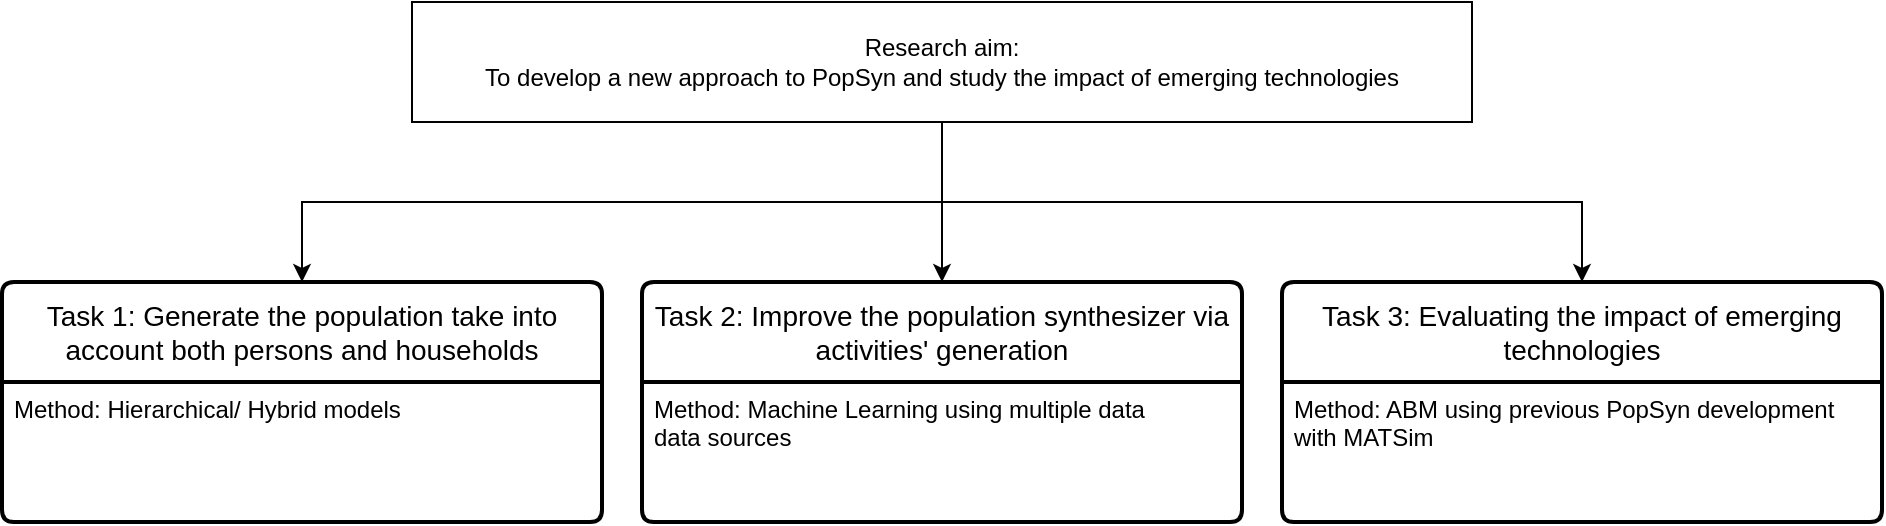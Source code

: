 <mxfile version="21.0.2" type="github">
  <diagram name="Page-1" id="MM2R8qyrStGVsI6Oqeew">
    <mxGraphModel dx="1796" dy="593" grid="1" gridSize="10" guides="1" tooltips="1" connect="1" arrows="1" fold="1" page="1" pageScale="1" pageWidth="827" pageHeight="1169" math="0" shadow="0">
      <root>
        <mxCell id="0" />
        <mxCell id="1" parent="0" />
        <mxCell id="1y8b1ZVUHF6cR52BnwD--20" style="edgeStyle=orthogonalEdgeStyle;rounded=0;orthogonalLoop=1;jettySize=auto;html=1;entryX=0.5;entryY=0;entryDx=0;entryDy=0;" parent="1" source="1y8b1ZVUHF6cR52BnwD--1" target="1y8b1ZVUHF6cR52BnwD--10" edge="1">
          <mxGeometry relative="1" as="geometry" />
        </mxCell>
        <mxCell id="1y8b1ZVUHF6cR52BnwD--21" style="edgeStyle=orthogonalEdgeStyle;rounded=0;orthogonalLoop=1;jettySize=auto;html=1;entryX=0.5;entryY=0;entryDx=0;entryDy=0;" parent="1" source="1y8b1ZVUHF6cR52BnwD--1" target="1y8b1ZVUHF6cR52BnwD--12" edge="1">
          <mxGeometry relative="1" as="geometry" />
        </mxCell>
        <mxCell id="1y8b1ZVUHF6cR52BnwD--22" style="edgeStyle=orthogonalEdgeStyle;rounded=0;orthogonalLoop=1;jettySize=auto;html=1;entryX=0.5;entryY=0;entryDx=0;entryDy=0;" parent="1" source="1y8b1ZVUHF6cR52BnwD--1" target="1y8b1ZVUHF6cR52BnwD--15" edge="1">
          <mxGeometry relative="1" as="geometry" />
        </mxCell>
        <mxCell id="1y8b1ZVUHF6cR52BnwD--1" value="Research aim:&lt;br&gt;To develop a new approach to PopSyn and study the impact of emerging technologies" style="rounded=0;whiteSpace=wrap;html=1;" parent="1" vertex="1">
          <mxGeometry x="125" y="150" width="530" height="60" as="geometry" />
        </mxCell>
        <mxCell id="1y8b1ZVUHF6cR52BnwD--10" value="Task 1: Generate the population take into account both persons and households" style="swimlane;childLayout=stackLayout;horizontal=1;startSize=50;horizontalStack=0;rounded=1;fontSize=14;fontStyle=0;strokeWidth=2;resizeParent=0;resizeLast=1;shadow=0;dashed=0;align=center;arcSize=4;whiteSpace=wrap;html=1;" parent="1" vertex="1">
          <mxGeometry x="-80" y="290" width="300" height="120" as="geometry" />
        </mxCell>
        <mxCell id="1y8b1ZVUHF6cR52BnwD--11" value="Method: Hierarchical/ Hybrid models" style="align=left;strokeColor=none;fillColor=none;spacingLeft=4;fontSize=12;verticalAlign=top;resizable=0;rotatable=0;part=1;html=1;" parent="1y8b1ZVUHF6cR52BnwD--10" vertex="1">
          <mxGeometry y="50" width="300" height="70" as="geometry" />
        </mxCell>
        <mxCell id="1y8b1ZVUHF6cR52BnwD--12" value="Task 2: Improve the population synthesizer via activities&#39; generation" style="swimlane;childLayout=stackLayout;horizontal=1;startSize=50;horizontalStack=0;rounded=1;fontSize=14;fontStyle=0;strokeWidth=2;resizeParent=0;resizeLast=1;shadow=0;dashed=0;align=center;arcSize=4;whiteSpace=wrap;html=1;" parent="1" vertex="1">
          <mxGeometry x="240" y="290" width="300" height="120" as="geometry" />
        </mxCell>
        <mxCell id="1y8b1ZVUHF6cR52BnwD--13" value="Method: Machine Learning using multiple data&lt;br&gt;data sources" style="align=left;strokeColor=none;fillColor=none;spacingLeft=4;fontSize=12;verticalAlign=top;resizable=0;rotatable=0;part=1;html=1;" parent="1y8b1ZVUHF6cR52BnwD--12" vertex="1">
          <mxGeometry y="50" width="300" height="70" as="geometry" />
        </mxCell>
        <mxCell id="1y8b1ZVUHF6cR52BnwD--15" value="Task 3: Evaluating the impact of emerging technologies" style="swimlane;childLayout=stackLayout;horizontal=1;startSize=50;horizontalStack=0;rounded=1;fontSize=14;fontStyle=0;strokeWidth=2;resizeParent=0;resizeLast=1;shadow=0;dashed=0;align=center;arcSize=4;whiteSpace=wrap;html=1;" parent="1" vertex="1">
          <mxGeometry x="560" y="290" width="300" height="120" as="geometry" />
        </mxCell>
        <mxCell id="1y8b1ZVUHF6cR52BnwD--16" value="Method: ABM using previous PopSyn development&lt;br&gt;with MATSim&amp;nbsp;&amp;nbsp;" style="align=left;strokeColor=none;fillColor=none;spacingLeft=4;fontSize=12;verticalAlign=top;resizable=0;rotatable=0;part=1;html=1;" parent="1y8b1ZVUHF6cR52BnwD--15" vertex="1">
          <mxGeometry y="50" width="300" height="70" as="geometry" />
        </mxCell>
      </root>
    </mxGraphModel>
  </diagram>
</mxfile>
